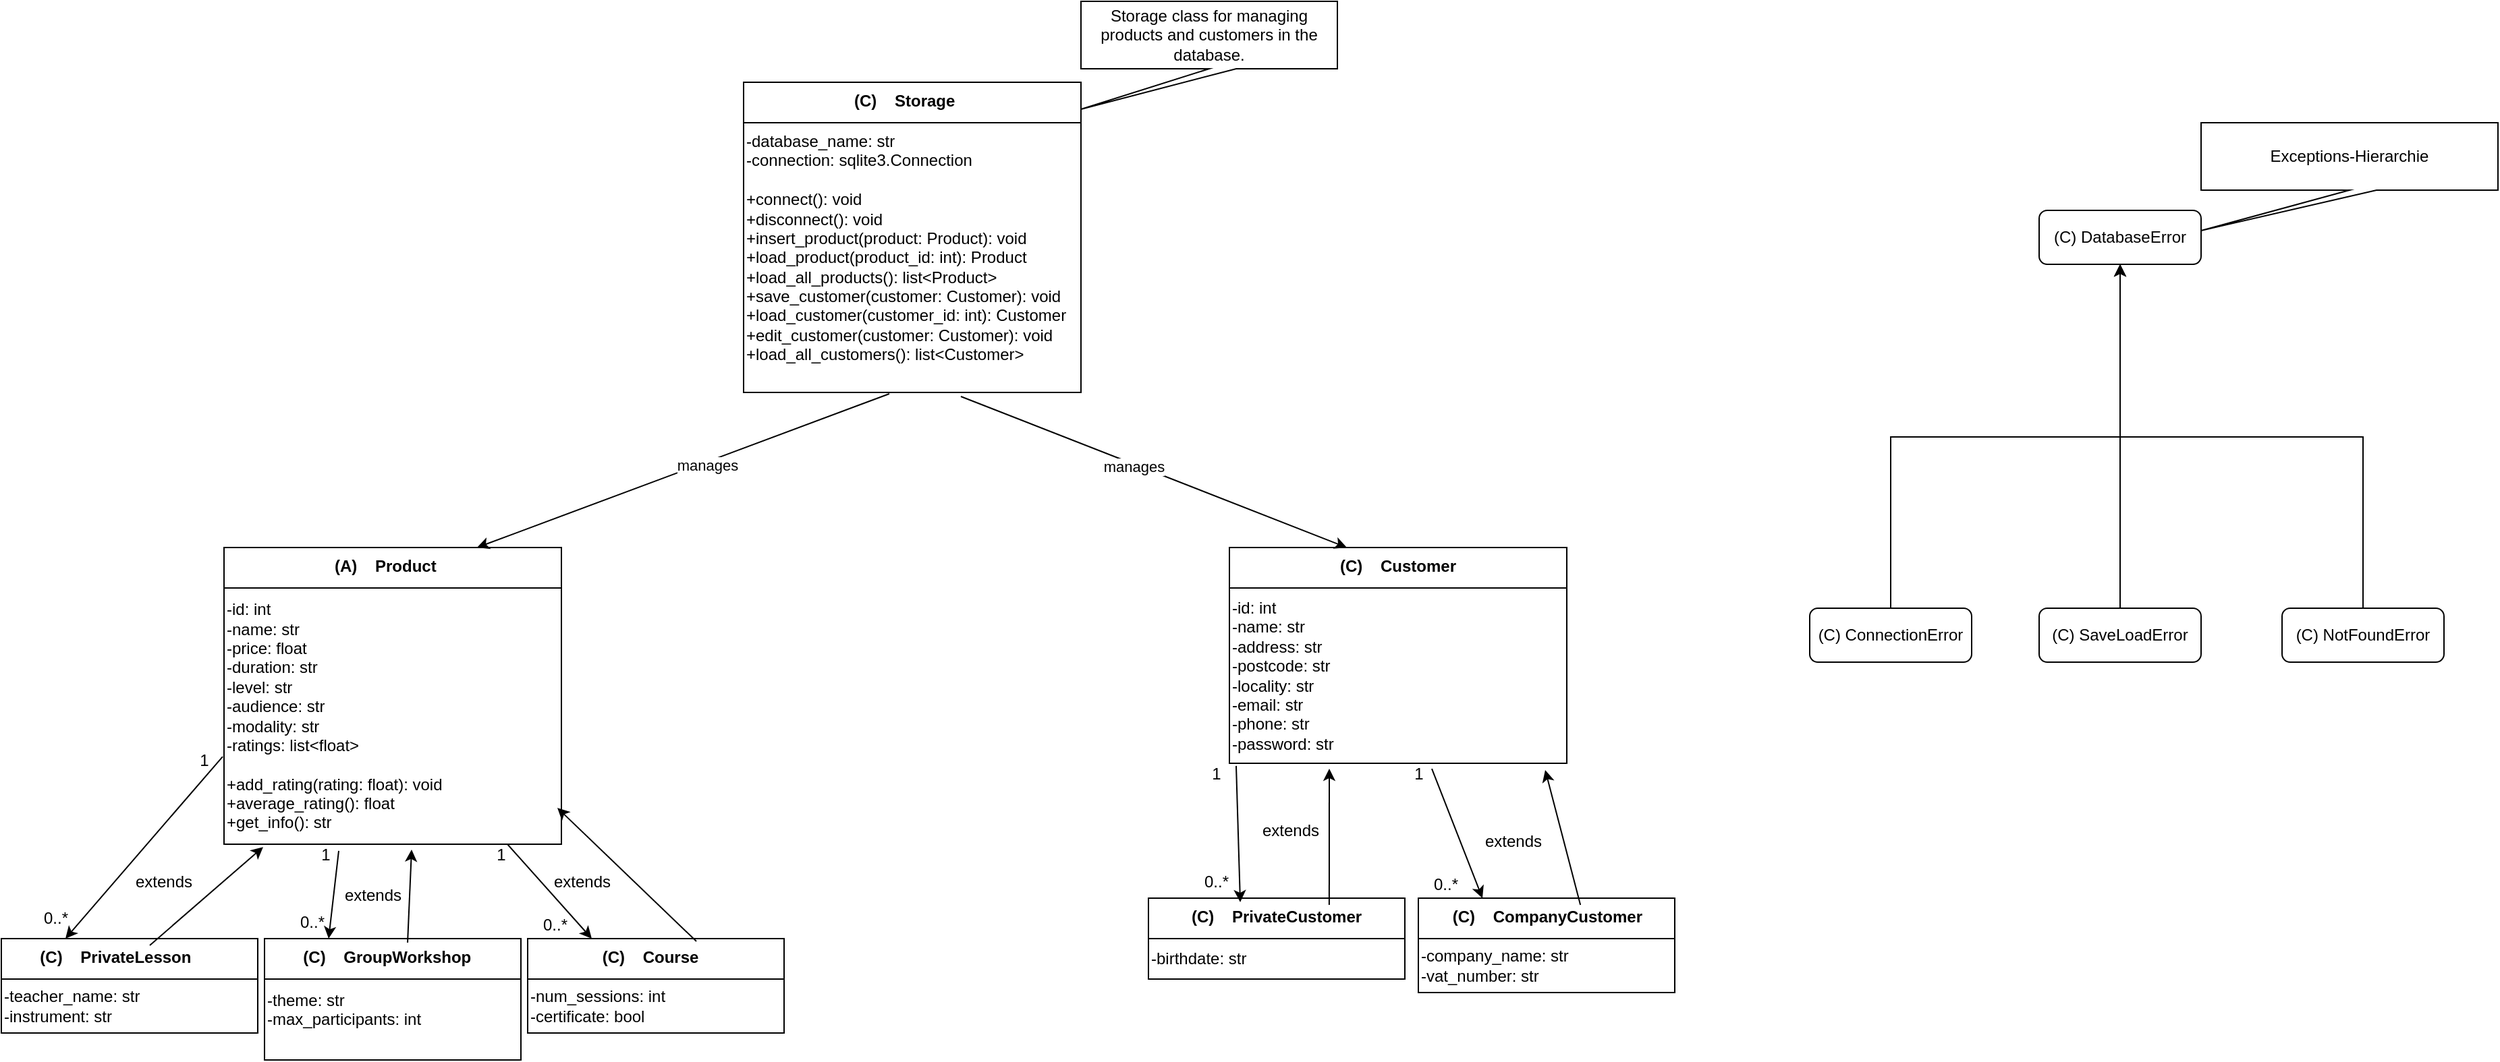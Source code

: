 <mxfile version="27.0.9">
  <diagram name="Page-1" id="tYPvttIUFbxFY0crAjNT">
    <mxGraphModel dx="2887" dy="2361" grid="1" gridSize="10" guides="1" tooltips="1" connect="1" arrows="1" fold="1" page="1" pageScale="1" pageWidth="850" pageHeight="1100" math="0" shadow="0">
      <root>
        <mxCell id="0" />
        <mxCell id="1" parent="0" />
        <mxCell id="cJFWsDHCPY1v-V8VrKuL-8" value="                        (C)    Storage" style="swimlane;align=left;verticalAlign=top;childLayout=stackLayout;horizontal=1;startSize=30;horizontalStack=0;resizeParent=1;resizeParentMax=0;resizeLast=0;collapsible=1;marginBottom=0;whiteSpace=wrap;" vertex="1" parent="1">
          <mxGeometry x="180" y="-450" width="250" height="230" as="geometry" />
        </mxCell>
        <mxCell id="cJFWsDHCPY1v-V8VrKuL-24" value="&lt;div&gt;-database_name: str&lt;/div&gt;&lt;div&gt;-connection: sqlite3.Connection&lt;/div&gt;&lt;div&gt;&lt;br&gt;&lt;/div&gt;&lt;div&gt;+connect(): void&lt;/div&gt;&lt;div&gt;+disconnect(): void&lt;/div&gt;&lt;div&gt;+insert_product(product: Product): void&lt;/div&gt;&lt;div&gt;+load_product(product_id: int): Product&lt;/div&gt;&lt;div&gt;+load_all_products(): list&amp;lt;Product&amp;gt;&lt;/div&gt;&lt;div&gt;+save_customer(customer: Customer): void&lt;/div&gt;&lt;div&gt;+load_customer(customer_id: int): Customer&lt;/div&gt;&lt;div&gt;+edit_customer(customer: Customer): void&lt;/div&gt;&lt;div&gt;+load_all_customers(): list&amp;lt;Customer&amp;gt;&lt;/div&gt;&lt;div&gt;&lt;br&gt;&lt;/div&gt;" style="text;html=1;align=left;verticalAlign=middle;resizable=0;points=[];autosize=1;strokeColor=none;fillColor=none;" vertex="1" parent="cJFWsDHCPY1v-V8VrKuL-8">
          <mxGeometry y="30" width="250" height="200" as="geometry" />
        </mxCell>
        <mxCell id="cJFWsDHCPY1v-V8VrKuL-9" value="(C) DatabaseError" style="rounded=1;whiteSpace=wrap;html=1;" vertex="1" parent="1">
          <mxGeometry x="1140" y="-355" width="120" height="40" as="geometry" />
        </mxCell>
        <mxCell id="cJFWsDHCPY1v-V8VrKuL-10" value="(C) ConnectionError" style="rounded=1;whiteSpace=wrap;html=1;" vertex="1" parent="1">
          <mxGeometry x="970" y="-60" width="120" height="40" as="geometry" />
        </mxCell>
        <mxCell id="cJFWsDHCPY1v-V8VrKuL-11" value="(C) SaveLoadError" style="rounded=1;whiteSpace=wrap;html=1;" vertex="1" parent="1">
          <mxGeometry x="1140" y="-60" width="120" height="40" as="geometry" />
        </mxCell>
        <mxCell id="cJFWsDHCPY1v-V8VrKuL-12" value="(C) NotFoundError" style="rounded=1;whiteSpace=wrap;html=1;" vertex="1" parent="1">
          <mxGeometry x="1320" y="-60" width="120" height="40" as="geometry" />
        </mxCell>
        <mxCell id="cJFWsDHCPY1v-V8VrKuL-18" style="edgeStyle=orthogonalEdgeStyle;rounded=0;orthogonalLoop=1;jettySize=auto;html=1;exitX=0.5;exitY=0;exitDx=0;exitDy=0;entryX=0.5;entryY=1;entryDx=0;entryDy=0;" edge="1" parent="1" source="cJFWsDHCPY1v-V8VrKuL-10" target="cJFWsDHCPY1v-V8VrKuL-9">
          <mxGeometry relative="1" as="geometry">
            <Array as="points">
              <mxPoint x="1030" y="-187" />
              <mxPoint x="1200" y="-187" />
            </Array>
          </mxGeometry>
        </mxCell>
        <mxCell id="cJFWsDHCPY1v-V8VrKuL-19" style="edgeStyle=orthogonalEdgeStyle;rounded=0;orthogonalLoop=1;jettySize=auto;html=1;exitX=0.5;exitY=0;exitDx=0;exitDy=0;entryX=0.5;entryY=1;entryDx=0;entryDy=0;" edge="1" parent="1" source="cJFWsDHCPY1v-V8VrKuL-11" target="cJFWsDHCPY1v-V8VrKuL-9">
          <mxGeometry relative="1" as="geometry" />
        </mxCell>
        <mxCell id="cJFWsDHCPY1v-V8VrKuL-20" style="edgeStyle=orthogonalEdgeStyle;rounded=0;orthogonalLoop=1;jettySize=auto;html=1;exitX=0.5;exitY=0;exitDx=0;exitDy=0;entryX=0.5;entryY=1;entryDx=0;entryDy=0;" edge="1" parent="1" source="cJFWsDHCPY1v-V8VrKuL-12" target="cJFWsDHCPY1v-V8VrKuL-9">
          <mxGeometry relative="1" as="geometry">
            <Array as="points">
              <mxPoint x="1380" y="-187" />
              <mxPoint x="1200" y="-187" />
              <mxPoint x="1200" y="-315" />
            </Array>
          </mxGeometry>
        </mxCell>
        <mxCell id="cJFWsDHCPY1v-V8VrKuL-25" value="                        (A)    Product" style="swimlane;align=left;verticalAlign=top;childLayout=stackLayout;horizontal=1;startSize=30;horizontalStack=0;resizeParent=1;resizeParentMax=0;resizeLast=0;collapsible=1;marginBottom=0;whiteSpace=wrap;" vertex="1" parent="1">
          <mxGeometry x="-205" y="-105" width="250" height="220" as="geometry" />
        </mxCell>
        <mxCell id="cJFWsDHCPY1v-V8VrKuL-26" value="&lt;div&gt;&lt;div&gt;-id: int&lt;/div&gt;&lt;div&gt;-name: str&lt;/div&gt;&lt;div&gt;-price: float&lt;/div&gt;&lt;div&gt;-duration: str&lt;/div&gt;&lt;div&gt;-level: str&lt;/div&gt;&lt;div&gt;-audience: str&lt;/div&gt;&lt;div&gt;-modality: str&lt;/div&gt;&lt;div&gt;-ratings: list&amp;lt;float&amp;gt;&lt;/div&gt;&lt;div&gt;&lt;br&gt;&lt;/div&gt;&lt;div&gt;+add_rating(rating: float): void&lt;/div&gt;&lt;div&gt;+average_rating(): float&lt;/div&gt;&lt;div&gt;+get_info(): str&lt;/div&gt;&lt;/div&gt;" style="text;html=1;align=left;verticalAlign=middle;resizable=0;points=[];autosize=1;strokeColor=none;fillColor=none;" vertex="1" parent="cJFWsDHCPY1v-V8VrKuL-25">
          <mxGeometry y="30" width="250" height="190" as="geometry" />
        </mxCell>
        <mxCell id="cJFWsDHCPY1v-V8VrKuL-28" value="        (C)    PrivateLesson" style="swimlane;align=left;verticalAlign=top;childLayout=stackLayout;horizontal=1;startSize=30;horizontalStack=0;resizeParent=1;resizeParentMax=0;resizeLast=0;collapsible=1;marginBottom=0;whiteSpace=wrap;" vertex="1" parent="1">
          <mxGeometry x="-370" y="185" width="190" height="70" as="geometry" />
        </mxCell>
        <mxCell id="cJFWsDHCPY1v-V8VrKuL-29" value="&lt;div&gt;&lt;div&gt;-teacher_name: str&lt;/div&gt;&lt;div&gt;-instrument: str&lt;/div&gt;&lt;/div&gt;" style="text;html=1;align=left;verticalAlign=middle;resizable=0;points=[];autosize=1;strokeColor=none;fillColor=none;" vertex="1" parent="cJFWsDHCPY1v-V8VrKuL-28">
          <mxGeometry y="30" width="190" height="40" as="geometry" />
        </mxCell>
        <mxCell id="cJFWsDHCPY1v-V8VrKuL-30" value="        (C)    GroupWorkshop" style="swimlane;align=left;verticalAlign=top;childLayout=stackLayout;horizontal=1;startSize=30;horizontalStack=0;resizeParent=1;resizeParentMax=0;resizeLast=0;collapsible=1;marginBottom=0;whiteSpace=wrap;" vertex="1" parent="1">
          <mxGeometry x="-175" y="185" width="190" height="90" as="geometry" />
        </mxCell>
        <mxCell id="cJFWsDHCPY1v-V8VrKuL-31" value="&lt;div&gt;&lt;div&gt;-theme: str&lt;/div&gt;&lt;div&gt;-max_participants: int&lt;/div&gt;&lt;/div&gt;&lt;div&gt;&lt;br&gt;&lt;/div&gt;" style="text;html=1;align=left;verticalAlign=middle;resizable=0;points=[];autosize=1;strokeColor=none;fillColor=none;" vertex="1" parent="cJFWsDHCPY1v-V8VrKuL-30">
          <mxGeometry y="30" width="190" height="60" as="geometry" />
        </mxCell>
        <mxCell id="cJFWsDHCPY1v-V8VrKuL-32" value="                (C)    Course" style="swimlane;align=left;verticalAlign=top;childLayout=stackLayout;horizontal=1;startSize=30;horizontalStack=0;resizeParent=1;resizeParentMax=0;resizeLast=0;collapsible=1;marginBottom=0;whiteSpace=wrap;" vertex="1" parent="1">
          <mxGeometry x="20" y="185" width="190" height="70" as="geometry" />
        </mxCell>
        <mxCell id="cJFWsDHCPY1v-V8VrKuL-33" value="&lt;div&gt;&lt;div&gt;-num_sessions: int&lt;/div&gt;&lt;div&gt;-certificate: bool&lt;/div&gt;&lt;/div&gt;" style="text;html=1;align=left;verticalAlign=middle;resizable=0;points=[];autosize=1;strokeColor=none;fillColor=none;" vertex="1" parent="cJFWsDHCPY1v-V8VrKuL-32">
          <mxGeometry y="30" width="190" height="40" as="geometry" />
        </mxCell>
        <mxCell id="cJFWsDHCPY1v-V8VrKuL-35" value="                        (C)    Customer" style="swimlane;align=left;verticalAlign=top;childLayout=stackLayout;horizontal=1;startSize=30;horizontalStack=0;resizeParent=1;resizeParentMax=0;resizeLast=0;collapsible=1;marginBottom=0;whiteSpace=wrap;" vertex="1" parent="1">
          <mxGeometry x="540" y="-105" width="250" height="160" as="geometry" />
        </mxCell>
        <mxCell id="cJFWsDHCPY1v-V8VrKuL-36" value="&lt;div&gt;-id: int&lt;/div&gt;&lt;div&gt;-name: str&lt;/div&gt;&lt;div&gt;-address: str&lt;/div&gt;&lt;div&gt;-postcode: str&lt;/div&gt;&lt;div&gt;-locality: str&lt;/div&gt;&lt;div&gt;-email: str&lt;/div&gt;&lt;div&gt;-phone: str&lt;/div&gt;&lt;div&gt;-password: str&lt;/div&gt;" style="text;html=1;align=left;verticalAlign=middle;resizable=0;points=[];autosize=1;strokeColor=none;fillColor=none;" vertex="1" parent="cJFWsDHCPY1v-V8VrKuL-35">
          <mxGeometry y="30" width="250" height="130" as="geometry" />
        </mxCell>
        <mxCell id="cJFWsDHCPY1v-V8VrKuL-37" value="         (C)    PrivateCustomer" style="swimlane;align=left;verticalAlign=top;childLayout=stackLayout;horizontal=1;startSize=30;horizontalStack=0;resizeParent=1;resizeParentMax=0;resizeLast=0;collapsible=1;marginBottom=0;whiteSpace=wrap;" vertex="1" parent="1">
          <mxGeometry x="480" y="155" width="190" height="60" as="geometry" />
        </mxCell>
        <mxCell id="cJFWsDHCPY1v-V8VrKuL-38" value="&lt;div&gt;-birthdate: str&lt;/div&gt;" style="text;html=1;align=left;verticalAlign=middle;resizable=0;points=[];autosize=1;strokeColor=none;fillColor=none;" vertex="1" parent="cJFWsDHCPY1v-V8VrKuL-37">
          <mxGeometry y="30" width="190" height="30" as="geometry" />
        </mxCell>
        <mxCell id="cJFWsDHCPY1v-V8VrKuL-39" value="       (C)    CompanyCustomer" style="swimlane;align=left;verticalAlign=top;childLayout=stackLayout;horizontal=1;startSize=30;horizontalStack=0;resizeParent=1;resizeParentMax=0;resizeLast=0;collapsible=1;marginBottom=0;whiteSpace=wrap;" vertex="1" parent="1">
          <mxGeometry x="680" y="155" width="190" height="70" as="geometry" />
        </mxCell>
        <mxCell id="cJFWsDHCPY1v-V8VrKuL-40" value="&lt;div&gt;&lt;div&gt;-company_name: str&lt;/div&gt;&lt;div&gt;-vat_number: str&lt;/div&gt;&lt;/div&gt;" style="text;html=1;align=left;verticalAlign=middle;resizable=0;points=[];autosize=1;strokeColor=none;fillColor=none;" vertex="1" parent="cJFWsDHCPY1v-V8VrKuL-39">
          <mxGeometry y="30" width="190" height="40" as="geometry" />
        </mxCell>
        <mxCell id="cJFWsDHCPY1v-V8VrKuL-41" value="Storage class for managing products and customers in the database." style="shape=callout;whiteSpace=wrap;html=1;perimeter=calloutPerimeter;position2=0;" vertex="1" parent="1">
          <mxGeometry x="430" y="-510" width="190" height="80" as="geometry" />
        </mxCell>
        <mxCell id="cJFWsDHCPY1v-V8VrKuL-44" value="" style="endArrow=classic;html=1;rounded=0;entryX=0.75;entryY=0;entryDx=0;entryDy=0;exitX=0.432;exitY=1.005;exitDx=0;exitDy=0;exitPerimeter=0;" edge="1" parent="1" source="cJFWsDHCPY1v-V8VrKuL-24" target="cJFWsDHCPY1v-V8VrKuL-25">
          <mxGeometry width="50" height="50" relative="1" as="geometry">
            <mxPoint x="245" y="-220" as="sourcePoint" />
            <mxPoint x="155" y="-120" as="targetPoint" />
          </mxGeometry>
        </mxCell>
        <mxCell id="cJFWsDHCPY1v-V8VrKuL-46" value="manages" style="edgeLabel;html=1;align=center;verticalAlign=middle;resizable=0;points=[];" vertex="1" connectable="0" parent="cJFWsDHCPY1v-V8VrKuL-44">
          <mxGeometry x="-0.111" y="2" relative="1" as="geometry">
            <mxPoint as="offset" />
          </mxGeometry>
        </mxCell>
        <mxCell id="cJFWsDHCPY1v-V8VrKuL-45" value="" style="endArrow=classic;html=1;rounded=0;exitX=0.644;exitY=1.015;exitDx=0;exitDy=0;exitPerimeter=0;entryX=0.348;entryY=0;entryDx=0;entryDy=0;entryPerimeter=0;" edge="1" parent="1" source="cJFWsDHCPY1v-V8VrKuL-24" target="cJFWsDHCPY1v-V8VrKuL-35">
          <mxGeometry width="50" height="50" relative="1" as="geometry">
            <mxPoint x="430" y="-80" as="sourcePoint" />
            <mxPoint x="480" y="-130" as="targetPoint" />
          </mxGeometry>
        </mxCell>
        <mxCell id="cJFWsDHCPY1v-V8VrKuL-47" value="manages" style="edgeLabel;html=1;align=center;verticalAlign=middle;resizable=0;points=[];" vertex="1" connectable="0" parent="cJFWsDHCPY1v-V8VrKuL-45">
          <mxGeometry x="-0.103" y="-1" relative="1" as="geometry">
            <mxPoint as="offset" />
          </mxGeometry>
        </mxCell>
        <mxCell id="cJFWsDHCPY1v-V8VrKuL-48" value="" style="endArrow=classic;html=1;rounded=0;exitX=-0.004;exitY=0.658;exitDx=0;exitDy=0;exitPerimeter=0;entryX=0.25;entryY=0;entryDx=0;entryDy=0;" edge="1" parent="1" source="cJFWsDHCPY1v-V8VrKuL-26" target="cJFWsDHCPY1v-V8VrKuL-28">
          <mxGeometry width="50" height="50" relative="1" as="geometry">
            <mxPoint x="-290" y="160" as="sourcePoint" />
            <mxPoint x="-240" y="110" as="targetPoint" />
          </mxGeometry>
        </mxCell>
        <mxCell id="cJFWsDHCPY1v-V8VrKuL-49" value="1" style="text;html=1;align=center;verticalAlign=middle;resizable=0;points=[];autosize=1;strokeColor=none;fillColor=none;" vertex="1" parent="1">
          <mxGeometry x="-235" y="38" width="30" height="30" as="geometry" />
        </mxCell>
        <mxCell id="cJFWsDHCPY1v-V8VrKuL-50" value="0..*" style="text;html=1;align=center;verticalAlign=middle;resizable=0;points=[];autosize=1;strokeColor=none;fillColor=none;" vertex="1" parent="1">
          <mxGeometry x="-350" y="155" width="40" height="30" as="geometry" />
        </mxCell>
        <mxCell id="cJFWsDHCPY1v-V8VrKuL-51" value="" style="endArrow=classic;html=1;rounded=0;exitX=0.579;exitY=0.071;exitDx=0;exitDy=0;exitPerimeter=0;entryX=0.116;entryY=1.011;entryDx=0;entryDy=0;entryPerimeter=0;" edge="1" parent="1" source="cJFWsDHCPY1v-V8VrKuL-28" target="cJFWsDHCPY1v-V8VrKuL-26">
          <mxGeometry width="50" height="50" relative="1" as="geometry">
            <mxPoint x="-245" y="180" as="sourcePoint" />
            <mxPoint x="-195" y="130" as="targetPoint" />
          </mxGeometry>
        </mxCell>
        <mxCell id="cJFWsDHCPY1v-V8VrKuL-52" value="extends" style="text;html=1;align=center;verticalAlign=middle;resizable=0;points=[];autosize=1;strokeColor=none;fillColor=none;" vertex="1" parent="1">
          <mxGeometry x="-285" y="128" width="70" height="30" as="geometry" />
        </mxCell>
        <mxCell id="cJFWsDHCPY1v-V8VrKuL-53" value="" style="endArrow=classic;html=1;rounded=0;exitX=0.34;exitY=1.026;exitDx=0;exitDy=0;exitPerimeter=0;entryX=0.25;entryY=0;entryDx=0;entryDy=0;" edge="1" parent="1" source="cJFWsDHCPY1v-V8VrKuL-26" target="cJFWsDHCPY1v-V8VrKuL-30">
          <mxGeometry width="50" height="50" relative="1" as="geometry">
            <mxPoint x="-160" y="178" as="sourcePoint" />
            <mxPoint x="-90" y="160" as="targetPoint" />
          </mxGeometry>
        </mxCell>
        <mxCell id="cJFWsDHCPY1v-V8VrKuL-54" value="1" style="text;html=1;align=center;verticalAlign=middle;resizable=0;points=[];autosize=1;strokeColor=none;fillColor=none;" vertex="1" parent="1">
          <mxGeometry x="-145" y="108" width="30" height="30" as="geometry" />
        </mxCell>
        <mxCell id="cJFWsDHCPY1v-V8VrKuL-55" value="0..*" style="text;html=1;align=center;verticalAlign=middle;resizable=0;points=[];autosize=1;strokeColor=none;fillColor=none;" vertex="1" parent="1">
          <mxGeometry x="-160" y="158" width="40" height="30" as="geometry" />
        </mxCell>
        <mxCell id="cJFWsDHCPY1v-V8VrKuL-56" value="" style="endArrow=classic;html=1;rounded=0;entryX=0.556;entryY=1.021;entryDx=0;entryDy=0;entryPerimeter=0;exitX=0.558;exitY=0.033;exitDx=0;exitDy=0;exitPerimeter=0;" edge="1" parent="1" source="cJFWsDHCPY1v-V8VrKuL-30" target="cJFWsDHCPY1v-V8VrKuL-26">
          <mxGeometry width="50" height="50" relative="1" as="geometry">
            <mxPoint x="-40" y="170" as="sourcePoint" />
            <mxPoint x="-30" y="135" as="targetPoint" />
          </mxGeometry>
        </mxCell>
        <mxCell id="cJFWsDHCPY1v-V8VrKuL-57" value="extends" style="text;html=1;align=center;verticalAlign=middle;resizable=0;points=[];autosize=1;strokeColor=none;fillColor=none;" vertex="1" parent="1">
          <mxGeometry x="-130" y="138" width="70" height="30" as="geometry" />
        </mxCell>
        <mxCell id="cJFWsDHCPY1v-V8VrKuL-58" value="" style="endArrow=classic;html=1;rounded=0;entryX=0.25;entryY=0;entryDx=0;entryDy=0;exitX=0.84;exitY=1;exitDx=0;exitDy=0;exitPerimeter=0;" edge="1" parent="1" source="cJFWsDHCPY1v-V8VrKuL-26" target="cJFWsDHCPY1v-V8VrKuL-32">
          <mxGeometry width="50" height="50" relative="1" as="geometry">
            <mxPoint x="68" y="120" as="sourcePoint" />
            <mxPoint x="60" y="175" as="targetPoint" />
          </mxGeometry>
        </mxCell>
        <mxCell id="cJFWsDHCPY1v-V8VrKuL-59" value="" style="endArrow=classic;html=1;rounded=0;entryX=0.988;entryY=0.858;entryDx=0;entryDy=0;entryPerimeter=0;exitX=0.658;exitY=0.029;exitDx=0;exitDy=0;exitPerimeter=0;" edge="1" parent="1" source="cJFWsDHCPY1v-V8VrKuL-32" target="cJFWsDHCPY1v-V8VrKuL-26">
          <mxGeometry width="50" height="50" relative="1" as="geometry">
            <mxPoint x="130" y="158" as="sourcePoint" />
            <mxPoint x="180" y="108" as="targetPoint" />
          </mxGeometry>
        </mxCell>
        <mxCell id="cJFWsDHCPY1v-V8VrKuL-60" value="1" style="text;html=1;align=center;verticalAlign=middle;resizable=0;points=[];autosize=1;strokeColor=none;fillColor=none;" vertex="1" parent="1">
          <mxGeometry x="-15" y="108" width="30" height="30" as="geometry" />
        </mxCell>
        <mxCell id="cJFWsDHCPY1v-V8VrKuL-61" value="0..*" style="text;html=1;align=center;verticalAlign=middle;resizable=0;points=[];autosize=1;strokeColor=none;fillColor=none;" vertex="1" parent="1">
          <mxGeometry x="20" y="160" width="40" height="30" as="geometry" />
        </mxCell>
        <mxCell id="cJFWsDHCPY1v-V8VrKuL-62" value="extends" style="text;html=1;align=center;verticalAlign=middle;resizable=0;points=[];autosize=1;strokeColor=none;fillColor=none;" vertex="1" parent="1">
          <mxGeometry x="25" y="128" width="70" height="30" as="geometry" />
        </mxCell>
        <mxCell id="cJFWsDHCPY1v-V8VrKuL-63" value="" style="endArrow=classic;html=1;rounded=0;entryX=0.358;entryY=0.05;entryDx=0;entryDy=0;entryPerimeter=0;exitX=0.02;exitY=1.015;exitDx=0;exitDy=0;exitPerimeter=0;" edge="1" parent="1" source="cJFWsDHCPY1v-V8VrKuL-36" target="cJFWsDHCPY1v-V8VrKuL-37">
          <mxGeometry width="50" height="50" relative="1" as="geometry">
            <mxPoint x="450" y="88" as="sourcePoint" />
            <mxPoint x="500" y="38" as="targetPoint" />
          </mxGeometry>
        </mxCell>
        <mxCell id="cJFWsDHCPY1v-V8VrKuL-64" value="" style="endArrow=classic;html=1;rounded=0;entryX=0.296;entryY=1.031;entryDx=0;entryDy=0;entryPerimeter=0;exitX=0.705;exitY=0.083;exitDx=0;exitDy=0;exitPerimeter=0;" edge="1" parent="1" source="cJFWsDHCPY1v-V8VrKuL-37" target="cJFWsDHCPY1v-V8VrKuL-36">
          <mxGeometry width="50" height="50" relative="1" as="geometry">
            <mxPoint x="600" y="138" as="sourcePoint" />
            <mxPoint x="650" y="88" as="targetPoint" />
          </mxGeometry>
        </mxCell>
        <mxCell id="cJFWsDHCPY1v-V8VrKuL-65" value="0..*" style="text;html=1;align=center;verticalAlign=middle;resizable=0;points=[];autosize=1;strokeColor=none;fillColor=none;" vertex="1" parent="1">
          <mxGeometry x="510" y="128" width="40" height="30" as="geometry" />
        </mxCell>
        <mxCell id="cJFWsDHCPY1v-V8VrKuL-66" value="1" style="text;html=1;align=center;verticalAlign=middle;resizable=0;points=[];autosize=1;strokeColor=none;fillColor=none;" vertex="1" parent="1">
          <mxGeometry x="515" y="48" width="30" height="30" as="geometry" />
        </mxCell>
        <mxCell id="cJFWsDHCPY1v-V8VrKuL-67" value="extends" style="text;html=1;align=center;verticalAlign=middle;resizable=0;points=[];autosize=1;strokeColor=none;fillColor=none;" vertex="1" parent="1">
          <mxGeometry x="550" y="90" width="70" height="30" as="geometry" />
        </mxCell>
        <mxCell id="cJFWsDHCPY1v-V8VrKuL-68" value="" style="endArrow=classic;html=1;rounded=0;entryX=0.25;entryY=0;entryDx=0;entryDy=0;exitX=0.6;exitY=1.031;exitDx=0;exitDy=0;exitPerimeter=0;" edge="1" parent="1" source="cJFWsDHCPY1v-V8VrKuL-36" target="cJFWsDHCPY1v-V8VrKuL-39">
          <mxGeometry width="50" height="50" relative="1" as="geometry">
            <mxPoint x="560" y="-80" as="sourcePoint" />
            <mxPoint x="610" y="-130" as="targetPoint" />
          </mxGeometry>
        </mxCell>
        <mxCell id="cJFWsDHCPY1v-V8VrKuL-69" value="" style="endArrow=classic;html=1;rounded=0;exitX=0.632;exitY=0.071;exitDx=0;exitDy=0;exitPerimeter=0;entryX=0.936;entryY=1.038;entryDx=0;entryDy=0;entryPerimeter=0;" edge="1" parent="1" source="cJFWsDHCPY1v-V8VrKuL-39" target="cJFWsDHCPY1v-V8VrKuL-36">
          <mxGeometry width="50" height="50" relative="1" as="geometry">
            <mxPoint x="560" y="-80" as="sourcePoint" />
            <mxPoint x="610" y="-130" as="targetPoint" />
          </mxGeometry>
        </mxCell>
        <mxCell id="cJFWsDHCPY1v-V8VrKuL-70" value="1" style="text;html=1;align=center;verticalAlign=middle;resizable=0;points=[];autosize=1;strokeColor=none;fillColor=none;" vertex="1" parent="1">
          <mxGeometry x="665" y="48" width="30" height="30" as="geometry" />
        </mxCell>
        <mxCell id="cJFWsDHCPY1v-V8VrKuL-71" value="0..*" style="text;html=1;align=center;verticalAlign=middle;resizable=0;points=[];autosize=1;strokeColor=none;fillColor=none;" vertex="1" parent="1">
          <mxGeometry x="680" y="130" width="40" height="30" as="geometry" />
        </mxCell>
        <mxCell id="cJFWsDHCPY1v-V8VrKuL-72" value="extends" style="text;html=1;align=center;verticalAlign=middle;resizable=0;points=[];autosize=1;strokeColor=none;fillColor=none;" vertex="1" parent="1">
          <mxGeometry x="715" y="98" width="70" height="30" as="geometry" />
        </mxCell>
        <mxCell id="cJFWsDHCPY1v-V8VrKuL-73" value="Exceptions-Hierarchie" style="shape=callout;whiteSpace=wrap;html=1;perimeter=calloutPerimeter;position2=0;" vertex="1" parent="1">
          <mxGeometry x="1260" y="-420" width="220" height="80" as="geometry" />
        </mxCell>
      </root>
    </mxGraphModel>
  </diagram>
</mxfile>
